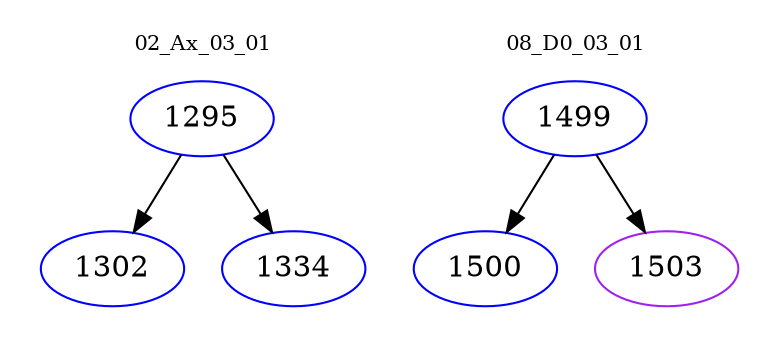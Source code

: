 digraph{
subgraph cluster_0 {
color = white
label = "02_Ax_03_01";
fontsize=10;
T0_1295 [label="1295", color="blue"]
T0_1295 -> T0_1302 [color="black"]
T0_1302 [label="1302", color="blue"]
T0_1295 -> T0_1334 [color="black"]
T0_1334 [label="1334", color="blue"]
}
subgraph cluster_1 {
color = white
label = "08_D0_03_01";
fontsize=10;
T1_1499 [label="1499", color="blue"]
T1_1499 -> T1_1500 [color="black"]
T1_1500 [label="1500", color="blue"]
T1_1499 -> T1_1503 [color="black"]
T1_1503 [label="1503", color="purple"]
}
}
